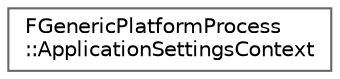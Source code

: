 digraph "Graphical Class Hierarchy"
{
 // INTERACTIVE_SVG=YES
 // LATEX_PDF_SIZE
  bgcolor="transparent";
  edge [fontname=Helvetica,fontsize=10,labelfontname=Helvetica,labelfontsize=10];
  node [fontname=Helvetica,fontsize=10,shape=box,height=0.2,width=0.4];
  rankdir="LR";
  Node0 [id="Node000000",label="FGenericPlatformProcess\l::ApplicationSettingsContext",height=0.2,width=0.4,color="grey40", fillcolor="white", style="filled",URL="$de/de6/structFGenericPlatformProcess_1_1ApplicationSettingsContext.html",tooltip=" "];
}
